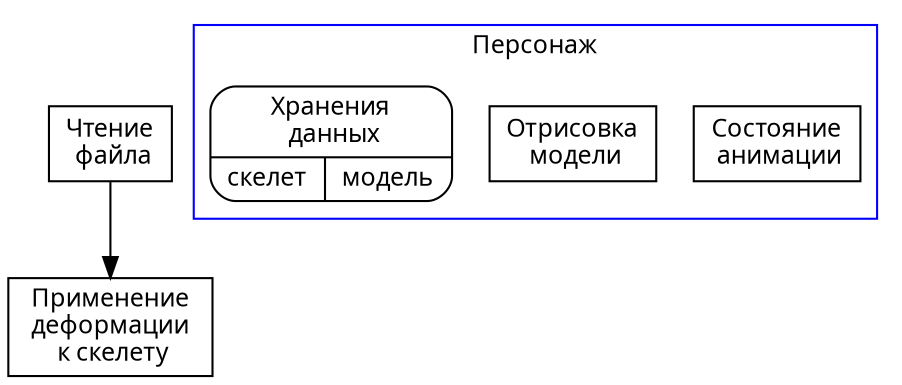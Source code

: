 digraph G {
    graph [fontsize=12 fontname="Verdana" compound=true];
    node [shape=record fontsize=12 fontname="Verdana"];

    W [label=" Чтение \n файла "];
    A [label=" Применение \n деформации \n к скелету "];
    AS [label=" Состояние \n анимации "];
    DM [label=" Отрисовка \n модели "];

    subgraph cluster_0 {
        color=blue;
        label="Персонаж";
        SW [shape=Mrecord,label="{ Хранения \n данных | { скелет | модель }}"];
        AS;
        DM;
    }

    W->A;
}




// dot -Tpng blocks.dot -o blocks.png


